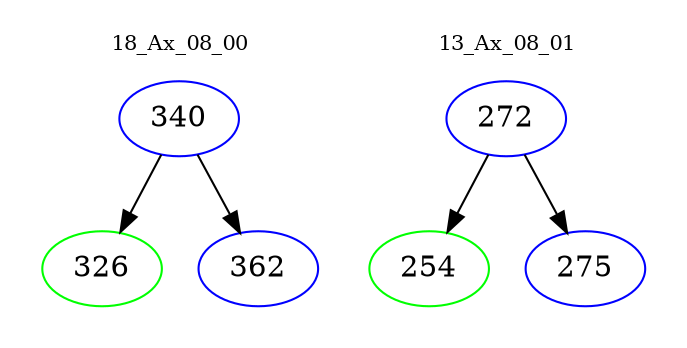digraph{
subgraph cluster_0 {
color = white
label = "18_Ax_08_00";
fontsize=10;
T0_340 [label="340", color="blue"]
T0_340 -> T0_326 [color="black"]
T0_326 [label="326", color="green"]
T0_340 -> T0_362 [color="black"]
T0_362 [label="362", color="blue"]
}
subgraph cluster_1 {
color = white
label = "13_Ax_08_01";
fontsize=10;
T1_272 [label="272", color="blue"]
T1_272 -> T1_254 [color="black"]
T1_254 [label="254", color="green"]
T1_272 -> T1_275 [color="black"]
T1_275 [label="275", color="blue"]
}
}
